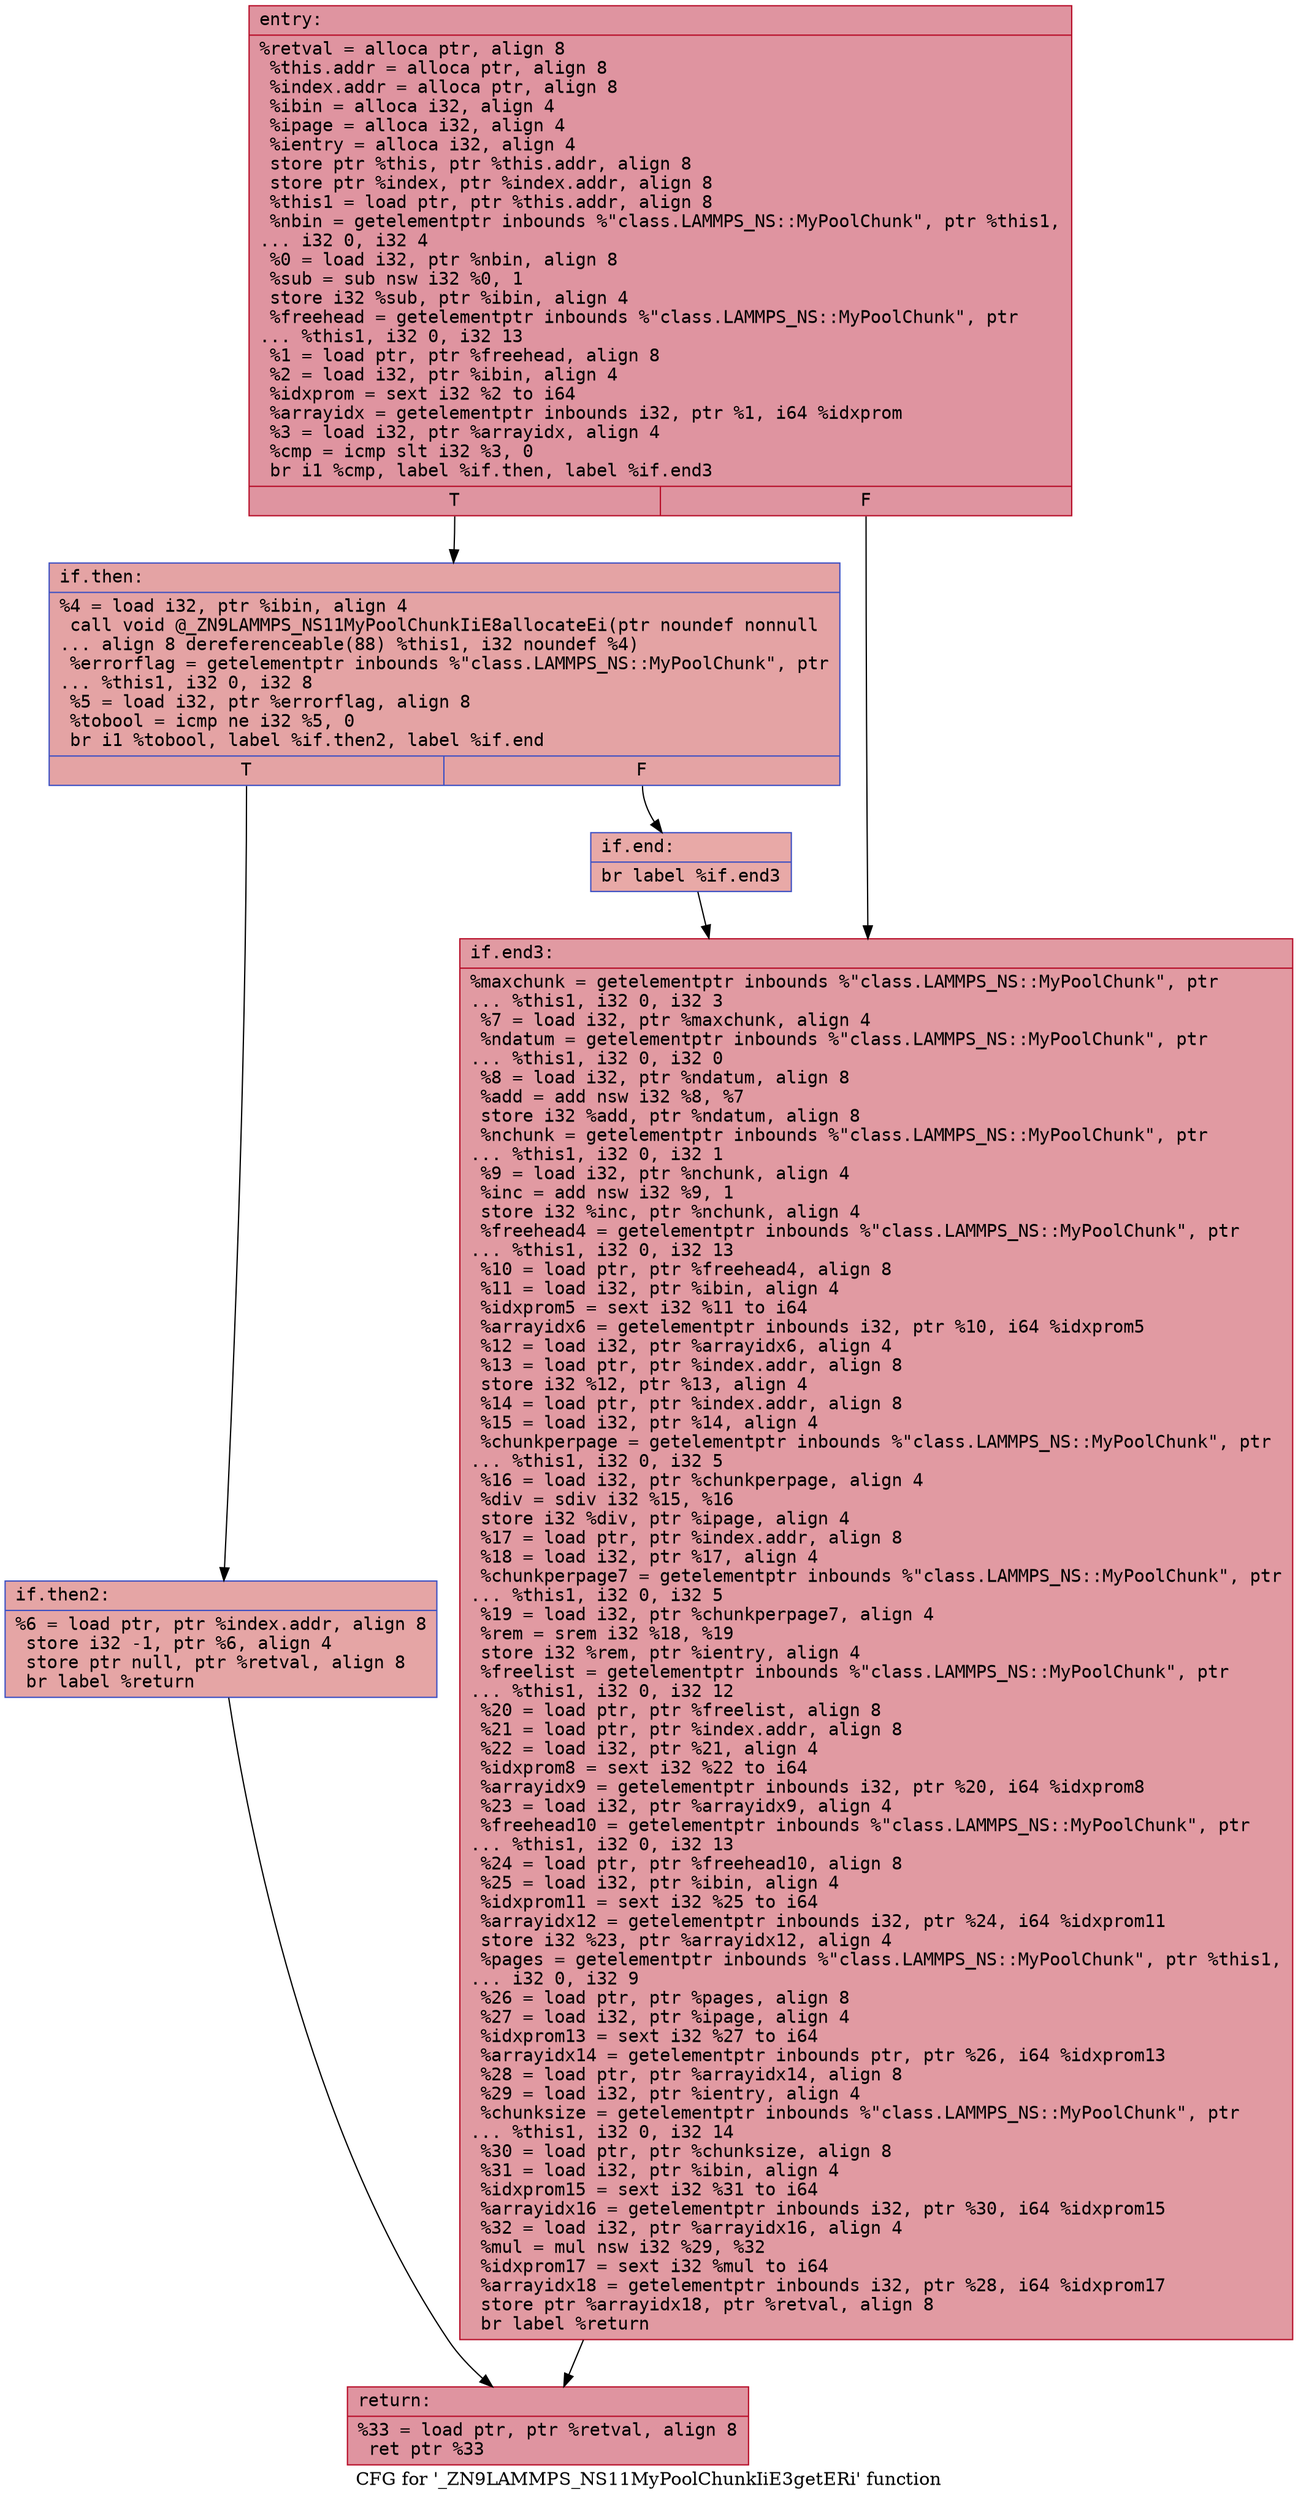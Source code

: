 digraph "CFG for '_ZN9LAMMPS_NS11MyPoolChunkIiE3getERi' function" {
	label="CFG for '_ZN9LAMMPS_NS11MyPoolChunkIiE3getERi' function";

	Node0x556991b28eb0 [shape=record,color="#b70d28ff", style=filled, fillcolor="#b70d2870" fontname="Courier",label="{entry:\l|  %retval = alloca ptr, align 8\l  %this.addr = alloca ptr, align 8\l  %index.addr = alloca ptr, align 8\l  %ibin = alloca i32, align 4\l  %ipage = alloca i32, align 4\l  %ientry = alloca i32, align 4\l  store ptr %this, ptr %this.addr, align 8\l  store ptr %index, ptr %index.addr, align 8\l  %this1 = load ptr, ptr %this.addr, align 8\l  %nbin = getelementptr inbounds %\"class.LAMMPS_NS::MyPoolChunk\", ptr %this1,\l... i32 0, i32 4\l  %0 = load i32, ptr %nbin, align 8\l  %sub = sub nsw i32 %0, 1\l  store i32 %sub, ptr %ibin, align 4\l  %freehead = getelementptr inbounds %\"class.LAMMPS_NS::MyPoolChunk\", ptr\l... %this1, i32 0, i32 13\l  %1 = load ptr, ptr %freehead, align 8\l  %2 = load i32, ptr %ibin, align 4\l  %idxprom = sext i32 %2 to i64\l  %arrayidx = getelementptr inbounds i32, ptr %1, i64 %idxprom\l  %3 = load i32, ptr %arrayidx, align 4\l  %cmp = icmp slt i32 %3, 0\l  br i1 %cmp, label %if.then, label %if.end3\l|{<s0>T|<s1>F}}"];
	Node0x556991b28eb0:s0 -> Node0x556991b29c40[tooltip="entry -> if.then\nProbability 37.50%" ];
	Node0x556991b28eb0:s1 -> Node0x556991b29cb0[tooltip="entry -> if.end3\nProbability 62.50%" ];
	Node0x556991b29c40 [shape=record,color="#3d50c3ff", style=filled, fillcolor="#c32e3170" fontname="Courier",label="{if.then:\l|  %4 = load i32, ptr %ibin, align 4\l  call void @_ZN9LAMMPS_NS11MyPoolChunkIiE8allocateEi(ptr noundef nonnull\l... align 8 dereferenceable(88) %this1, i32 noundef %4)\l  %errorflag = getelementptr inbounds %\"class.LAMMPS_NS::MyPoolChunk\", ptr\l... %this1, i32 0, i32 8\l  %5 = load i32, ptr %errorflag, align 8\l  %tobool = icmp ne i32 %5, 0\l  br i1 %tobool, label %if.then2, label %if.end\l|{<s0>T|<s1>F}}"];
	Node0x556991b29c40:s0 -> Node0x556991b2a2a0[tooltip="if.then -> if.then2\nProbability 62.50%" ];
	Node0x556991b29c40:s1 -> Node0x556991b2a320[tooltip="if.then -> if.end\nProbability 37.50%" ];
	Node0x556991b2a2a0 [shape=record,color="#3d50c3ff", style=filled, fillcolor="#c5333470" fontname="Courier",label="{if.then2:\l|  %6 = load ptr, ptr %index.addr, align 8\l  store i32 -1, ptr %6, align 4\l  store ptr null, ptr %retval, align 8\l  br label %return\l}"];
	Node0x556991b2a2a0 -> Node0x556991b2a5e0[tooltip="if.then2 -> return\nProbability 100.00%" ];
	Node0x556991b2a320 [shape=record,color="#3d50c3ff", style=filled, fillcolor="#ca3b3770" fontname="Courier",label="{if.end:\l|  br label %if.end3\l}"];
	Node0x556991b2a320 -> Node0x556991b29cb0[tooltip="if.end -> if.end3\nProbability 100.00%" ];
	Node0x556991b29cb0 [shape=record,color="#b70d28ff", style=filled, fillcolor="#bb1b2c70" fontname="Courier",label="{if.end3:\l|  %maxchunk = getelementptr inbounds %\"class.LAMMPS_NS::MyPoolChunk\", ptr\l... %this1, i32 0, i32 3\l  %7 = load i32, ptr %maxchunk, align 4\l  %ndatum = getelementptr inbounds %\"class.LAMMPS_NS::MyPoolChunk\", ptr\l... %this1, i32 0, i32 0\l  %8 = load i32, ptr %ndatum, align 8\l  %add = add nsw i32 %8, %7\l  store i32 %add, ptr %ndatum, align 8\l  %nchunk = getelementptr inbounds %\"class.LAMMPS_NS::MyPoolChunk\", ptr\l... %this1, i32 0, i32 1\l  %9 = load i32, ptr %nchunk, align 4\l  %inc = add nsw i32 %9, 1\l  store i32 %inc, ptr %nchunk, align 4\l  %freehead4 = getelementptr inbounds %\"class.LAMMPS_NS::MyPoolChunk\", ptr\l... %this1, i32 0, i32 13\l  %10 = load ptr, ptr %freehead4, align 8\l  %11 = load i32, ptr %ibin, align 4\l  %idxprom5 = sext i32 %11 to i64\l  %arrayidx6 = getelementptr inbounds i32, ptr %10, i64 %idxprom5\l  %12 = load i32, ptr %arrayidx6, align 4\l  %13 = load ptr, ptr %index.addr, align 8\l  store i32 %12, ptr %13, align 4\l  %14 = load ptr, ptr %index.addr, align 8\l  %15 = load i32, ptr %14, align 4\l  %chunkperpage = getelementptr inbounds %\"class.LAMMPS_NS::MyPoolChunk\", ptr\l... %this1, i32 0, i32 5\l  %16 = load i32, ptr %chunkperpage, align 4\l  %div = sdiv i32 %15, %16\l  store i32 %div, ptr %ipage, align 4\l  %17 = load ptr, ptr %index.addr, align 8\l  %18 = load i32, ptr %17, align 4\l  %chunkperpage7 = getelementptr inbounds %\"class.LAMMPS_NS::MyPoolChunk\", ptr\l... %this1, i32 0, i32 5\l  %19 = load i32, ptr %chunkperpage7, align 4\l  %rem = srem i32 %18, %19\l  store i32 %rem, ptr %ientry, align 4\l  %freelist = getelementptr inbounds %\"class.LAMMPS_NS::MyPoolChunk\", ptr\l... %this1, i32 0, i32 12\l  %20 = load ptr, ptr %freelist, align 8\l  %21 = load ptr, ptr %index.addr, align 8\l  %22 = load i32, ptr %21, align 4\l  %idxprom8 = sext i32 %22 to i64\l  %arrayidx9 = getelementptr inbounds i32, ptr %20, i64 %idxprom8\l  %23 = load i32, ptr %arrayidx9, align 4\l  %freehead10 = getelementptr inbounds %\"class.LAMMPS_NS::MyPoolChunk\", ptr\l... %this1, i32 0, i32 13\l  %24 = load ptr, ptr %freehead10, align 8\l  %25 = load i32, ptr %ibin, align 4\l  %idxprom11 = sext i32 %25 to i64\l  %arrayidx12 = getelementptr inbounds i32, ptr %24, i64 %idxprom11\l  store i32 %23, ptr %arrayidx12, align 4\l  %pages = getelementptr inbounds %\"class.LAMMPS_NS::MyPoolChunk\", ptr %this1,\l... i32 0, i32 9\l  %26 = load ptr, ptr %pages, align 8\l  %27 = load i32, ptr %ipage, align 4\l  %idxprom13 = sext i32 %27 to i64\l  %arrayidx14 = getelementptr inbounds ptr, ptr %26, i64 %idxprom13\l  %28 = load ptr, ptr %arrayidx14, align 8\l  %29 = load i32, ptr %ientry, align 4\l  %chunksize = getelementptr inbounds %\"class.LAMMPS_NS::MyPoolChunk\", ptr\l... %this1, i32 0, i32 14\l  %30 = load ptr, ptr %chunksize, align 8\l  %31 = load i32, ptr %ibin, align 4\l  %idxprom15 = sext i32 %31 to i64\l  %arrayidx16 = getelementptr inbounds i32, ptr %30, i64 %idxprom15\l  %32 = load i32, ptr %arrayidx16, align 4\l  %mul = mul nsw i32 %29, %32\l  %idxprom17 = sext i32 %mul to i64\l  %arrayidx18 = getelementptr inbounds i32, ptr %28, i64 %idxprom17\l  store ptr %arrayidx18, ptr %retval, align 8\l  br label %return\l}"];
	Node0x556991b29cb0 -> Node0x556991b2a5e0[tooltip="if.end3 -> return\nProbability 100.00%" ];
	Node0x556991b2a5e0 [shape=record,color="#b70d28ff", style=filled, fillcolor="#b70d2870" fontname="Courier",label="{return:\l|  %33 = load ptr, ptr %retval, align 8\l  ret ptr %33\l}"];
}
